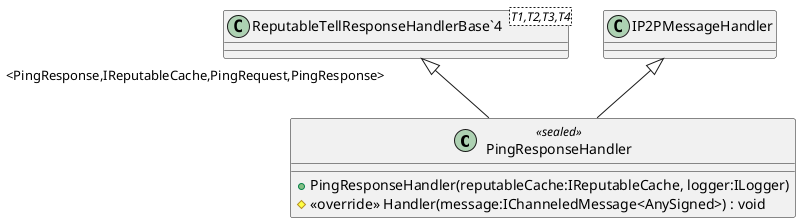 @startuml
class PingResponseHandler <<sealed>> {
    + PingResponseHandler(reputableCache:IReputableCache, logger:ILogger)
    # <<override>> Handler(message:IChanneledMessage<AnySigned>) : void
}
class "ReputableTellResponseHandlerBase`4"<T1,T2,T3,T4> {
}
"ReputableTellResponseHandlerBase`4" "<PingResponse,IReputableCache,PingRequest,PingResponse>" <|-- PingResponseHandler
IP2PMessageHandler <|-- PingResponseHandler
@enduml
